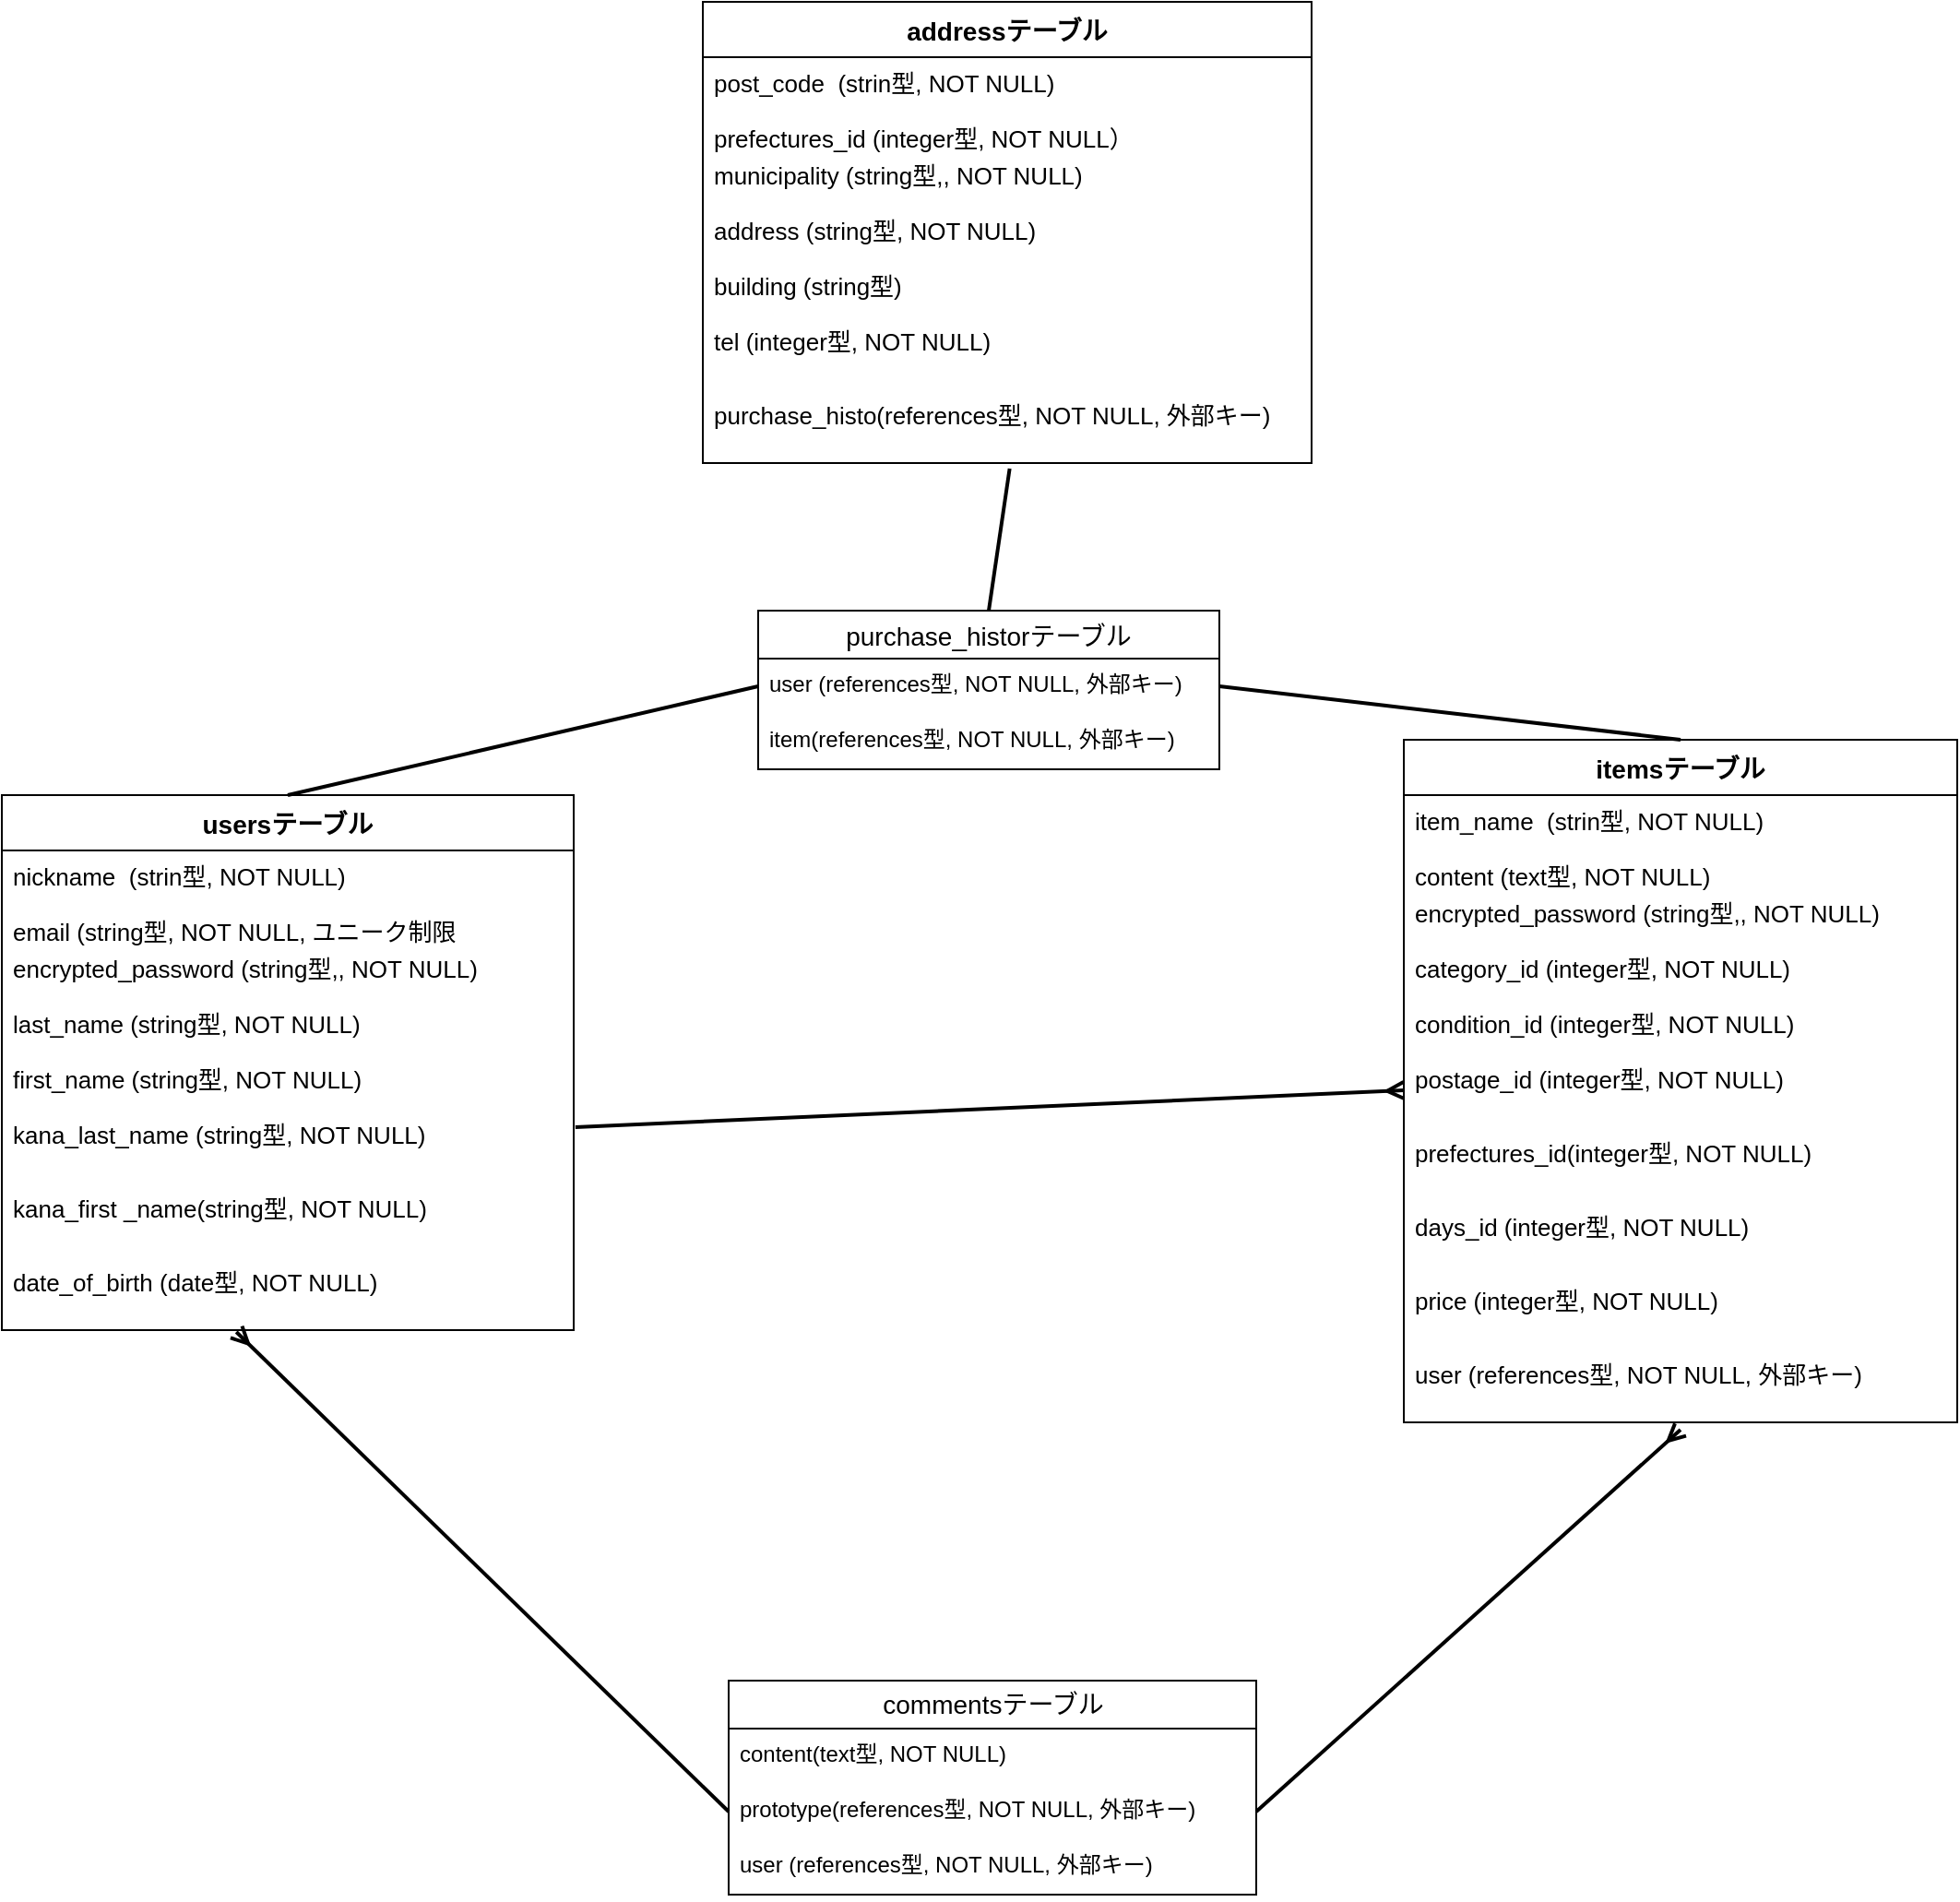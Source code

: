 <mxfile>
    <diagram id="hLANxU6KTyvyC43zyAjz" name="ページ1">
        <mxGraphModel dx="1440" dy="1822" grid="1" gridSize="10" guides="1" tooltips="1" connect="1" arrows="1" fold="1" page="1" pageScale="1" pageWidth="827" pageHeight="1169" math="0" shadow="0">
            <root>
                <mxCell id="0"/>
                <mxCell id="1" parent="0"/>
                <mxCell id="6" value="usersテーブル" style="swimlane;fontStyle=1;childLayout=stackLayout;horizontal=1;startSize=30;horizontalStack=0;resizeParent=1;resizeParentMax=0;resizeLast=0;collapsible=1;marginBottom=0;align=center;fontSize=14;" vertex="1" parent="1">
                    <mxGeometry x="-250" y="160" width="310" height="290" as="geometry"/>
                </mxCell>
                <mxCell id="7" value="nickname  (strin型, NOT NULL)" style="text;strokeColor=none;fillColor=none;spacingLeft=4;spacingRight=4;overflow=hidden;rotatable=0;points=[[0,0.5],[1,0.5]];portConstraint=eastwest;fontSize=13;" vertex="1" parent="6">
                    <mxGeometry y="30" width="310" height="30" as="geometry"/>
                </mxCell>
                <mxCell id="8" value="email (string型, NOT NULL, ユニーク制限&#10;)" style="text;strokeColor=none;fillColor=none;spacingLeft=4;spacingRight=4;overflow=hidden;rotatable=0;points=[[0,0.5],[1,0.5]];portConstraint=eastwest;fontSize=13;" vertex="1" parent="6">
                    <mxGeometry y="60" width="310" height="20" as="geometry"/>
                </mxCell>
                <mxCell id="9" value="encrypted_password (string型,, NOT NULL)" style="text;strokeColor=none;fillColor=none;spacingLeft=4;spacingRight=4;overflow=hidden;rotatable=0;points=[[0,0.5],[1,0.5]];portConstraint=eastwest;fontSize=13;" vertex="1" parent="6">
                    <mxGeometry y="80" width="310" height="30" as="geometry"/>
                </mxCell>
                <mxCell id="10" value="last_name (string型, NOT NULL)" style="text;strokeColor=none;fillColor=none;spacingLeft=4;spacingRight=4;overflow=hidden;rotatable=0;points=[[0,0.5],[1,0.5]];portConstraint=eastwest;fontSize=13;" vertex="1" parent="6">
                    <mxGeometry y="110" width="310" height="30" as="geometry"/>
                </mxCell>
                <mxCell id="11" value="first_name (string型, NOT NULL)" style="text;strokeColor=none;fillColor=none;spacingLeft=4;spacingRight=4;overflow=hidden;rotatable=0;points=[[0,0.5],[1,0.5]];portConstraint=eastwest;fontSize=13;" vertex="1" parent="6">
                    <mxGeometry y="140" width="310" height="30" as="geometry"/>
                </mxCell>
                <mxCell id="12" value="kana_last_name (string型, NOT NULL)" style="text;strokeColor=none;fillColor=none;spacingLeft=4;spacingRight=4;overflow=hidden;rotatable=0;points=[[0,0.5],[1,0.5]];portConstraint=eastwest;fontSize=13;" vertex="1" parent="6">
                    <mxGeometry y="170" width="310" height="40" as="geometry"/>
                </mxCell>
                <mxCell id="13" value="kana_first _name(string型, NOT NULL)" style="text;strokeColor=none;fillColor=none;spacingLeft=4;spacingRight=4;overflow=hidden;rotatable=0;points=[[0,0.5],[1,0.5]];portConstraint=eastwest;fontSize=13;" vertex="1" parent="6">
                    <mxGeometry y="210" width="310" height="40" as="geometry"/>
                </mxCell>
                <mxCell id="14" value="date_of_birth (date型, NOT NULL)" style="text;strokeColor=none;fillColor=none;spacingLeft=4;spacingRight=4;overflow=hidden;rotatable=0;points=[[0,0.5],[1,0.5]];portConstraint=eastwest;fontSize=13;" vertex="1" parent="6">
                    <mxGeometry y="250" width="310" height="40" as="geometry"/>
                </mxCell>
                <mxCell id="15" value="itemsテーブル" style="swimlane;fontStyle=1;childLayout=stackLayout;horizontal=1;startSize=30;horizontalStack=0;resizeParent=1;resizeParentMax=0;resizeLast=0;collapsible=1;marginBottom=0;align=center;fontSize=14;" vertex="1" parent="1">
                    <mxGeometry x="510" y="130" width="300" height="370" as="geometry"/>
                </mxCell>
                <mxCell id="16" value="item_name  (strin型, NOT NULL)" style="text;strokeColor=none;fillColor=none;spacingLeft=4;spacingRight=4;overflow=hidden;rotatable=0;points=[[0,0.5],[1,0.5]];portConstraint=eastwest;fontSize=13;" vertex="1" parent="15">
                    <mxGeometry y="30" width="300" height="30" as="geometry"/>
                </mxCell>
                <mxCell id="17" value="content (text型, NOT NULL)&#10;)" style="text;strokeColor=none;fillColor=none;spacingLeft=4;spacingRight=4;overflow=hidden;rotatable=0;points=[[0,0.5],[1,0.5]];portConstraint=eastwest;fontSize=13;" vertex="1" parent="15">
                    <mxGeometry y="60" width="300" height="20" as="geometry"/>
                </mxCell>
                <mxCell id="18" value="encrypted_password (string型,, NOT NULL)" style="text;strokeColor=none;fillColor=none;spacingLeft=4;spacingRight=4;overflow=hidden;rotatable=0;points=[[0,0.5],[1,0.5]];portConstraint=eastwest;fontSize=13;" vertex="1" parent="15">
                    <mxGeometry y="80" width="300" height="30" as="geometry"/>
                </mxCell>
                <mxCell id="19" value="category_id (integer型, NOT NULL)" style="text;strokeColor=none;fillColor=none;spacingLeft=4;spacingRight=4;overflow=hidden;rotatable=0;points=[[0,0.5],[1,0.5]];portConstraint=eastwest;fontSize=13;" vertex="1" parent="15">
                    <mxGeometry y="110" width="300" height="30" as="geometry"/>
                </mxCell>
                <mxCell id="20" value="condition_id (integer型, NOT NULL)" style="text;strokeColor=none;fillColor=none;spacingLeft=4;spacingRight=4;overflow=hidden;rotatable=0;points=[[0,0.5],[1,0.5]];portConstraint=eastwest;fontSize=13;" vertex="1" parent="15">
                    <mxGeometry y="140" width="300" height="30" as="geometry"/>
                </mxCell>
                <mxCell id="21" value="postage_id (integer型, NOT NULL)" style="text;strokeColor=none;fillColor=none;spacingLeft=4;spacingRight=4;overflow=hidden;rotatable=0;points=[[0,0.5],[1,0.5]];portConstraint=eastwest;fontSize=13;" vertex="1" parent="15">
                    <mxGeometry y="170" width="300" height="40" as="geometry"/>
                </mxCell>
                <mxCell id="22" value="prefectures_id(integer型, NOT NULL)" style="text;strokeColor=none;fillColor=none;spacingLeft=4;spacingRight=4;overflow=hidden;rotatable=0;points=[[0,0.5],[1,0.5]];portConstraint=eastwest;fontSize=13;" vertex="1" parent="15">
                    <mxGeometry y="210" width="300" height="40" as="geometry"/>
                </mxCell>
                <mxCell id="24" value="days_id (integer型, NOT NULL)" style="text;strokeColor=none;fillColor=none;spacingLeft=4;spacingRight=4;overflow=hidden;rotatable=0;points=[[0,0.5],[1,0.5]];portConstraint=eastwest;fontSize=13;" vertex="1" parent="15">
                    <mxGeometry y="250" width="300" height="40" as="geometry"/>
                </mxCell>
                <mxCell id="25" value="price (integer型, NOT NULL)" style="text;strokeColor=none;fillColor=none;spacingLeft=4;spacingRight=4;overflow=hidden;rotatable=0;points=[[0,0.5],[1,0.5]];portConstraint=eastwest;fontSize=13;" vertex="1" parent="15">
                    <mxGeometry y="290" width="300" height="40" as="geometry"/>
                </mxCell>
                <mxCell id="23" value="user (references型, NOT NULL, 外部キー)" style="text;strokeColor=none;fillColor=none;spacingLeft=4;spacingRight=4;overflow=hidden;rotatable=0;points=[[0,0.5],[1,0.5]];portConstraint=eastwest;fontSize=13;" vertex="1" parent="15">
                    <mxGeometry y="330" width="300" height="40" as="geometry"/>
                </mxCell>
                <mxCell id="27" style="edgeStyle=none;html=1;exitX=0;exitY=0.5;exitDx=0;exitDy=0;entryX=1.003;entryY=0.25;entryDx=0;entryDy=0;entryPerimeter=0;startArrow=ERmany;startFill=0;strokeWidth=2;endArrow=none;endFill=0;" edge="1" parent="1" source="21" target="12">
                    <mxGeometry relative="1" as="geometry"/>
                </mxCell>
                <mxCell id="28" value="addressテーブル" style="swimlane;fontStyle=1;childLayout=stackLayout;horizontal=1;startSize=30;horizontalStack=0;resizeParent=1;resizeParentMax=0;resizeLast=0;collapsible=1;marginBottom=0;align=center;fontSize=14;" vertex="1" parent="1">
                    <mxGeometry x="130" y="-270" width="330" height="250" as="geometry"/>
                </mxCell>
                <mxCell id="29" value="post_code  (strin型, NOT NULL)" style="text;strokeColor=none;fillColor=none;spacingLeft=4;spacingRight=4;overflow=hidden;rotatable=0;points=[[0,0.5],[1,0.5]];portConstraint=eastwest;fontSize=13;" vertex="1" parent="28">
                    <mxGeometry y="30" width="330" height="30" as="geometry"/>
                </mxCell>
                <mxCell id="30" value="prefectures_id (integer型, NOT NULL）&#10;)" style="text;strokeColor=none;fillColor=none;spacingLeft=4;spacingRight=4;overflow=hidden;rotatable=0;points=[[0,0.5],[1,0.5]];portConstraint=eastwest;fontSize=13;" vertex="1" parent="28">
                    <mxGeometry y="60" width="330" height="20" as="geometry"/>
                </mxCell>
                <mxCell id="31" value="municipality (string型,, NOT NULL)" style="text;strokeColor=none;fillColor=none;spacingLeft=4;spacingRight=4;overflow=hidden;rotatable=0;points=[[0,0.5],[1,0.5]];portConstraint=eastwest;fontSize=13;" vertex="1" parent="28">
                    <mxGeometry y="80" width="330" height="30" as="geometry"/>
                </mxCell>
                <mxCell id="32" value="address (string型, NOT NULL)" style="text;strokeColor=none;fillColor=none;spacingLeft=4;spacingRight=4;overflow=hidden;rotatable=0;points=[[0,0.5],[1,0.5]];portConstraint=eastwest;fontSize=13;" vertex="1" parent="28">
                    <mxGeometry y="110" width="330" height="30" as="geometry"/>
                </mxCell>
                <mxCell id="33" value="building (string型)" style="text;strokeColor=none;fillColor=none;spacingLeft=4;spacingRight=4;overflow=hidden;rotatable=0;points=[[0,0.5],[1,0.5]];portConstraint=eastwest;fontSize=13;" vertex="1" parent="28">
                    <mxGeometry y="140" width="330" height="30" as="geometry"/>
                </mxCell>
                <mxCell id="34" value="tel (integer型, NOT NULL)" style="text;strokeColor=none;fillColor=none;spacingLeft=4;spacingRight=4;overflow=hidden;rotatable=0;points=[[0,0.5],[1,0.5]];portConstraint=eastwest;fontSize=13;" vertex="1" parent="28">
                    <mxGeometry y="170" width="330" height="40" as="geometry"/>
                </mxCell>
                <mxCell id="36" value="purchase_histo(references型, NOT NULL, 外部キー)" style="text;strokeColor=none;fillColor=none;spacingLeft=4;spacingRight=4;overflow=hidden;rotatable=0;points=[[0,0.5],[1,0.5]];portConstraint=eastwest;fontSize=13;" vertex="1" parent="28">
                    <mxGeometry y="210" width="330" height="40" as="geometry"/>
                </mxCell>
                <mxCell id="37" style="edgeStyle=none;html=1;exitX=0;exitY=0.5;exitDx=0;exitDy=0;entryX=0.5;entryY=0;entryDx=0;entryDy=0;strokeWidth=2;startArrow=none;startFill=0;endArrow=none;endFill=0;" edge="1" parent="1" source="46" target="6">
                    <mxGeometry relative="1" as="geometry"/>
                </mxCell>
                <mxCell id="38" style="edgeStyle=none;html=1;exitX=1;exitY=0.5;exitDx=0;exitDy=0;entryX=0.5;entryY=0;entryDx=0;entryDy=0;strokeWidth=2;startArrow=none;startFill=0;endArrow=none;endFill=0;" edge="1" parent="1" source="46" target="15">
                    <mxGeometry relative="1" as="geometry"/>
                </mxCell>
                <mxCell id="39" value="commentsテーブル" style="swimlane;fontStyle=0;childLayout=stackLayout;horizontal=1;startSize=26;horizontalStack=0;resizeParent=1;resizeParentMax=0;resizeLast=0;collapsible=1;marginBottom=0;align=center;fontSize=14;html=1;" vertex="1" parent="1">
                    <mxGeometry x="144" y="640" width="286" height="116" as="geometry"/>
                </mxCell>
                <mxCell id="40" value="content(text型, NOT NULL)" style="text;strokeColor=none;fillColor=none;spacingLeft=4;spacingRight=4;overflow=hidden;rotatable=0;points=[[0,0.5],[1,0.5]];portConstraint=eastwest;fontSize=12;" vertex="1" parent="39">
                    <mxGeometry y="26" width="286" height="30" as="geometry"/>
                </mxCell>
                <mxCell id="41" value="prototype(references型, NOT NULL, 外部キー)" style="text;strokeColor=none;fillColor=none;spacingLeft=4;spacingRight=4;overflow=hidden;rotatable=0;points=[[0,0.5],[1,0.5]];portConstraint=eastwest;fontSize=12;" vertex="1" parent="39">
                    <mxGeometry y="56" width="286" height="30" as="geometry"/>
                </mxCell>
                <mxCell id="42" value="user (references型, NOT NULL, 外部キー)" style="text;strokeColor=none;fillColor=none;spacingLeft=4;spacingRight=4;overflow=hidden;rotatable=0;points=[[0,0.5],[1,0.5]];portConstraint=eastwest;fontSize=12;" vertex="1" parent="39">
                    <mxGeometry y="86" width="286" height="30" as="geometry"/>
                </mxCell>
                <mxCell id="43" style="edgeStyle=none;html=1;exitX=1;exitY=0.5;exitDx=0;exitDy=0;entryX=0.5;entryY=1.1;entryDx=0;entryDy=0;entryPerimeter=0;strokeWidth=2;startArrow=none;startFill=0;endArrow=ERmany;endFill=0;" edge="1" parent="1" source="41" target="23">
                    <mxGeometry relative="1" as="geometry"/>
                </mxCell>
                <mxCell id="44" style="edgeStyle=none;html=1;exitX=0;exitY=0.5;exitDx=0;exitDy=0;entryX=0.41;entryY=1.025;entryDx=0;entryDy=0;entryPerimeter=0;strokeWidth=2;startArrow=none;startFill=0;endArrow=ERmany;endFill=0;" edge="1" parent="1" source="41" target="14">
                    <mxGeometry relative="1" as="geometry"/>
                </mxCell>
                <mxCell id="45" value="purchase_historテーブル" style="swimlane;fontStyle=0;childLayout=stackLayout;horizontal=1;startSize=26;horizontalStack=0;resizeParent=1;resizeParentMax=0;resizeLast=0;collapsible=1;marginBottom=0;align=center;fontSize=14;" vertex="1" parent="1">
                    <mxGeometry x="160" y="60" width="250" height="86" as="geometry"/>
                </mxCell>
                <mxCell id="46" value="user (references型, NOT NULL, 外部キー)" style="text;strokeColor=none;fillColor=none;spacingLeft=4;spacingRight=4;overflow=hidden;rotatable=0;points=[[0,0.5],[1,0.5]];portConstraint=eastwest;fontSize=12;" vertex="1" parent="45">
                    <mxGeometry y="26" width="250" height="30" as="geometry"/>
                </mxCell>
                <mxCell id="47" value="item(references型, NOT NULL, 外部キー)" style="text;strokeColor=none;fillColor=none;spacingLeft=4;spacingRight=4;overflow=hidden;rotatable=0;points=[[0,0.5],[1,0.5]];portConstraint=eastwest;fontSize=12;" vertex="1" parent="45">
                    <mxGeometry y="56" width="250" height="30" as="geometry"/>
                </mxCell>
                <mxCell id="49" value="" style="endArrow=none;html=1;rounded=0;strokeWidth=2;entryX=0.504;entryY=1.075;entryDx=0;entryDy=0;entryPerimeter=0;exitX=0.5;exitY=0;exitDx=0;exitDy=0;" edge="1" parent="1" source="45" target="36">
                    <mxGeometry relative="1" as="geometry">
                        <mxPoint x="280" y="50" as="sourcePoint"/>
                        <mxPoint x="250" y="210" as="targetPoint"/>
                    </mxGeometry>
                </mxCell>
            </root>
        </mxGraphModel>
    </diagram>
</mxfile>